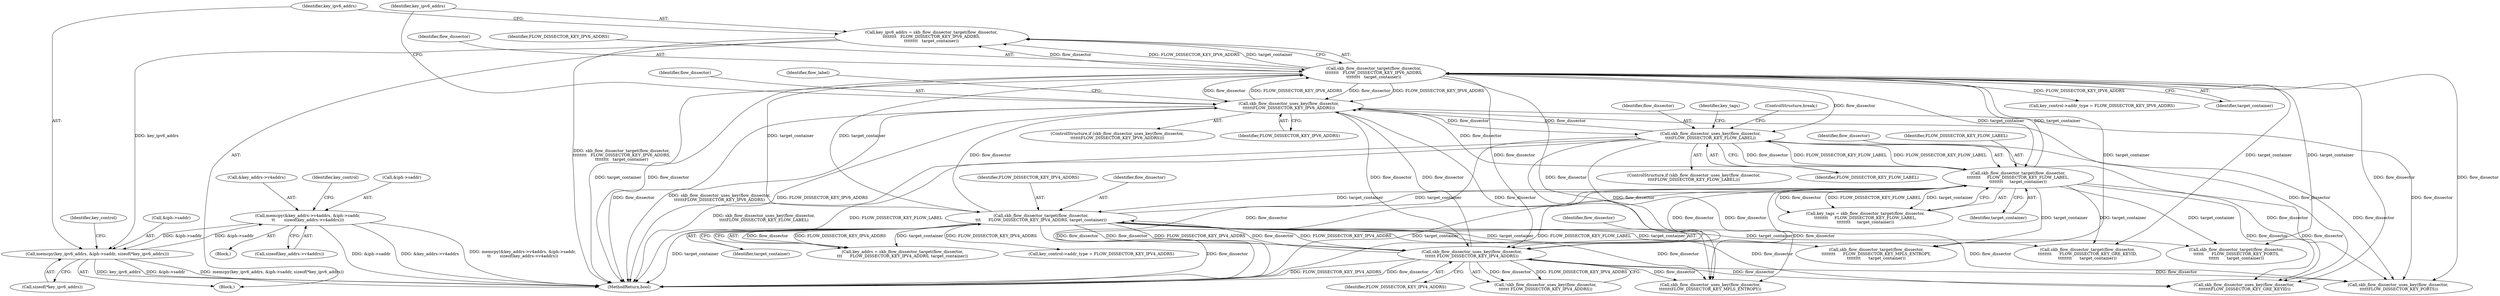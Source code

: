 digraph "0_linux_a6e544b0a88b53114bfa5a57e21b7be7a8dfc9d0@API" {
"1000243" [label="(Call,memcpy(&key_addrs->v4addrs, &iph->saddr,\n\t\t       sizeof(key_addrs->v4addrs)))"];
"1000304" [label="(Call,memcpy(key_ipv6_addrs, &iph->saddr, sizeof(*key_ipv6_addrs)))"];
"1000298" [label="(Call,key_ipv6_addrs = skb_flow_dissector_target(flow_dissector,\n\t\t\t\t\t\t\t\t   FLOW_DISSECTOR_KEY_IPV6_ADDRS,\n\t\t\t\t\t\t\t\t   target_container))"];
"1000300" [label="(Call,skb_flow_dissector_target(flow_dissector,\n\t\t\t\t\t\t\t\t   FLOW_DISSECTOR_KEY_IPV6_ADDRS,\n\t\t\t\t\t\t\t\t   target_container))"];
"1000293" [label="(Call,skb_flow_dissector_uses_key(flow_dissector,\n\t\t\t\t\t\tFLOW_DISSECTOR_KEY_IPV6_ADDRS))"];
"1000332" [label="(Call,skb_flow_dissector_target(flow_dissector,\n\t\t\t\t\t\t\t\t     FLOW_DISSECTOR_KEY_FLOW_LABEL,\n\t\t\t\t\t\t\t\t     target_container))"];
"1000326" [label="(Call,skb_flow_dissector_uses_key(flow_dissector,\n\t\t\t\tFLOW_DISSECTOR_KEY_FLOW_LABEL))"];
"1000239" [label="(Call,skb_flow_dissector_target(flow_dissector,\n\t\t\t      FLOW_DISSECTOR_KEY_IPV4_ADDRS, target_container))"];
"1000233" [label="(Call,skb_flow_dissector_uses_key(flow_dissector,\n\t\t\t\t\t\t FLOW_DISSECTOR_KEY_IPV4_ADDRS))"];
"1000243" [label="(Call,memcpy(&key_addrs->v4addrs, &iph->saddr,\n\t\t       sizeof(key_addrs->v4addrs)))"];
"1000306" [label="(Call,&iph->saddr)"];
"1000301" [label="(Identifier,flow_dissector)"];
"1000241" [label="(Identifier,FLOW_DISSECTOR_KEY_IPV4_ADDRS)"];
"1000646" [label="(Call,skb_flow_dissector_uses_key(flow_dissector,\n \t\t\t\t\t\t\tFLOW_DISSECTOR_KEY_GRE_KEYID))"];
"1000342" [label="(ControlStructure,break;)"];
"1000330" [label="(Call,key_tags = skb_flow_dissector_target(flow_dissector,\n\t\t\t\t\t\t\t\t     FLOW_DISSECTOR_KEY_FLOW_LABEL,\n\t\t\t\t\t\t\t\t     target_container))"];
"1000333" [label="(Identifier,flow_dissector)"];
"1000187" [label="(Block,)"];
"1000313" [label="(Call,key_control->addr_type = FLOW_DISSECTOR_KEY_IPV6_ADDRS)"];
"1000233" [label="(Call,skb_flow_dissector_uses_key(flow_dissector,\n\t\t\t\t\t\t FLOW_DISSECTOR_KEY_IPV4_ADDRS))"];
"1000294" [label="(Identifier,flow_dissector)"];
"1000790" [label="(Call,skb_flow_dissector_uses_key(flow_dissector,\n \t\t\t\t\tFLOW_DISSECTOR_KEY_PORTS))"];
"1000296" [label="(Block,)"];
"1000812" [label="(MethodReturn,bool)"];
"1000305" [label="(Identifier,key_ipv6_addrs)"];
"1000239" [label="(Call,skb_flow_dissector_target(flow_dissector,\n\t\t\t      FLOW_DISSECTOR_KEY_IPV4_ADDRS, target_container))"];
"1000516" [label="(Call,skb_flow_dissector_uses_key(flow_dissector,\n\t\t\t\t\t\t\tFLOW_DISSECTOR_KEY_MPLS_ENTROPY))"];
"1000326" [label="(Call,skb_flow_dissector_uses_key(flow_dissector,\n\t\t\t\tFLOW_DISSECTOR_KEY_FLOW_LABEL))"];
"1000522" [label="(Call,skb_flow_dissector_target(flow_dissector,\n\t\t\t\t\t\t\t\t      FLOW_DISSECTOR_KEY_MPLS_ENTROPY,\n\t\t\t\t\t\t\t\t      target_container))"];
"1000292" [label="(ControlStructure,if (skb_flow_dissector_uses_key(flow_dissector,\n\t\t\t\t\t\tFLOW_DISSECTOR_KEY_IPV6_ADDRS)))"];
"1000319" [label="(Identifier,flow_label)"];
"1000335" [label="(Identifier,target_container)"];
"1000232" [label="(Call,!skb_flow_dissector_uses_key(flow_dissector,\n\t\t\t\t\t\t FLOW_DISSECTOR_KEY_IPV4_ADDRS))"];
"1000299" [label="(Identifier,key_ipv6_addrs)"];
"1000234" [label="(Identifier,flow_dissector)"];
"1000310" [label="(Call,sizeof(*key_ipv6_addrs))"];
"1000298" [label="(Call,key_ipv6_addrs = skb_flow_dissector_target(flow_dissector,\n\t\t\t\t\t\t\t\t   FLOW_DISSECTOR_KEY_IPV6_ADDRS,\n\t\t\t\t\t\t\t\t   target_container))"];
"1000248" [label="(Call,&iph->saddr)"];
"1000303" [label="(Identifier,target_container)"];
"1000242" [label="(Identifier,target_container)"];
"1000325" [label="(ControlStructure,if (skb_flow_dissector_uses_key(flow_dissector,\n\t\t\t\tFLOW_DISSECTOR_KEY_FLOW_LABEL)))"];
"1000235" [label="(Identifier,FLOW_DISSECTOR_KEY_IPV4_ADDRS)"];
"1000334" [label="(Identifier,FLOW_DISSECTOR_KEY_FLOW_LABEL)"];
"1000304" [label="(Call,memcpy(key_ipv6_addrs, &iph->saddr, sizeof(*key_ipv6_addrs)))"];
"1000652" [label="(Call,skb_flow_dissector_target(flow_dissector,\n\t\t\t\t\t\t\t\t      FLOW_DISSECTOR_KEY_GRE_KEYID,\n\t\t\t\t\t\t\t\t      target_container))"];
"1000237" [label="(Call,key_addrs = skb_flow_dissector_target(flow_dissector,\n\t\t\t      FLOW_DISSECTOR_KEY_IPV4_ADDRS, target_container))"];
"1000315" [label="(Identifier,key_control)"];
"1000244" [label="(Call,&key_addrs->v4addrs)"];
"1000256" [label="(Call,key_control->addr_type = FLOW_DISSECTOR_KEY_IPV4_ADDRS)"];
"1000252" [label="(Call,sizeof(key_addrs->v4addrs))"];
"1000302" [label="(Identifier,FLOW_DISSECTOR_KEY_IPV6_ADDRS)"];
"1000243" [label="(Call,memcpy(&key_addrs->v4addrs, &iph->saddr,\n\t\t       sizeof(key_addrs->v4addrs)))"];
"1000328" [label="(Identifier,FLOW_DISSECTOR_KEY_FLOW_LABEL)"];
"1000240" [label="(Identifier,flow_dissector)"];
"1000300" [label="(Call,skb_flow_dissector_target(flow_dissector,\n\t\t\t\t\t\t\t\t   FLOW_DISSECTOR_KEY_IPV6_ADDRS,\n\t\t\t\t\t\t\t\t   target_container))"];
"1000796" [label="(Call,skb_flow_dissector_target(flow_dissector,\n\t\t\t\t\t\t      FLOW_DISSECTOR_KEY_PORTS,\n\t\t\t\t\t\t      target_container))"];
"1000293" [label="(Call,skb_flow_dissector_uses_key(flow_dissector,\n\t\t\t\t\t\tFLOW_DISSECTOR_KEY_IPV6_ADDRS))"];
"1000295" [label="(Identifier,FLOW_DISSECTOR_KEY_IPV6_ADDRS)"];
"1000327" [label="(Identifier,flow_dissector)"];
"1000331" [label="(Identifier,key_tags)"];
"1000332" [label="(Call,skb_flow_dissector_target(flow_dissector,\n\t\t\t\t\t\t\t\t     FLOW_DISSECTOR_KEY_FLOW_LABEL,\n\t\t\t\t\t\t\t\t     target_container))"];
"1000258" [label="(Identifier,key_control)"];
"1000243" -> "1000187"  [label="AST: "];
"1000243" -> "1000252"  [label="CFG: "];
"1000244" -> "1000243"  [label="AST: "];
"1000248" -> "1000243"  [label="AST: "];
"1000252" -> "1000243"  [label="AST: "];
"1000258" -> "1000243"  [label="CFG: "];
"1000243" -> "1000812"  [label="DDG: &iph->saddr"];
"1000243" -> "1000812"  [label="DDG: &key_addrs->v4addrs"];
"1000243" -> "1000812"  [label="DDG: memcpy(&key_addrs->v4addrs, &iph->saddr,\n\t\t       sizeof(key_addrs->v4addrs))"];
"1000304" -> "1000243"  [label="DDG: &iph->saddr"];
"1000243" -> "1000304"  [label="DDG: &iph->saddr"];
"1000304" -> "1000296"  [label="AST: "];
"1000304" -> "1000310"  [label="CFG: "];
"1000305" -> "1000304"  [label="AST: "];
"1000306" -> "1000304"  [label="AST: "];
"1000310" -> "1000304"  [label="AST: "];
"1000315" -> "1000304"  [label="CFG: "];
"1000304" -> "1000812"  [label="DDG: memcpy(key_ipv6_addrs, &iph->saddr, sizeof(*key_ipv6_addrs))"];
"1000304" -> "1000812"  [label="DDG: key_ipv6_addrs"];
"1000304" -> "1000812"  [label="DDG: &iph->saddr"];
"1000298" -> "1000304"  [label="DDG: key_ipv6_addrs"];
"1000298" -> "1000296"  [label="AST: "];
"1000298" -> "1000300"  [label="CFG: "];
"1000299" -> "1000298"  [label="AST: "];
"1000300" -> "1000298"  [label="AST: "];
"1000305" -> "1000298"  [label="CFG: "];
"1000298" -> "1000812"  [label="DDG: skb_flow_dissector_target(flow_dissector,\n\t\t\t\t\t\t\t\t   FLOW_DISSECTOR_KEY_IPV6_ADDRS,\n\t\t\t\t\t\t\t\t   target_container)"];
"1000300" -> "1000298"  [label="DDG: flow_dissector"];
"1000300" -> "1000298"  [label="DDG: FLOW_DISSECTOR_KEY_IPV6_ADDRS"];
"1000300" -> "1000298"  [label="DDG: target_container"];
"1000300" -> "1000303"  [label="CFG: "];
"1000301" -> "1000300"  [label="AST: "];
"1000302" -> "1000300"  [label="AST: "];
"1000303" -> "1000300"  [label="AST: "];
"1000300" -> "1000812"  [label="DDG: target_container"];
"1000300" -> "1000812"  [label="DDG: flow_dissector"];
"1000300" -> "1000233"  [label="DDG: flow_dissector"];
"1000300" -> "1000239"  [label="DDG: target_container"];
"1000300" -> "1000293"  [label="DDG: flow_dissector"];
"1000300" -> "1000293"  [label="DDG: FLOW_DISSECTOR_KEY_IPV6_ADDRS"];
"1000293" -> "1000300"  [label="DDG: flow_dissector"];
"1000293" -> "1000300"  [label="DDG: FLOW_DISSECTOR_KEY_IPV6_ADDRS"];
"1000239" -> "1000300"  [label="DDG: target_container"];
"1000332" -> "1000300"  [label="DDG: target_container"];
"1000300" -> "1000313"  [label="DDG: FLOW_DISSECTOR_KEY_IPV6_ADDRS"];
"1000300" -> "1000326"  [label="DDG: flow_dissector"];
"1000300" -> "1000332"  [label="DDG: target_container"];
"1000300" -> "1000516"  [label="DDG: flow_dissector"];
"1000300" -> "1000522"  [label="DDG: target_container"];
"1000300" -> "1000646"  [label="DDG: flow_dissector"];
"1000300" -> "1000652"  [label="DDG: target_container"];
"1000300" -> "1000790"  [label="DDG: flow_dissector"];
"1000300" -> "1000796"  [label="DDG: target_container"];
"1000293" -> "1000292"  [label="AST: "];
"1000293" -> "1000295"  [label="CFG: "];
"1000294" -> "1000293"  [label="AST: "];
"1000295" -> "1000293"  [label="AST: "];
"1000299" -> "1000293"  [label="CFG: "];
"1000319" -> "1000293"  [label="CFG: "];
"1000293" -> "1000812"  [label="DDG: flow_dissector"];
"1000293" -> "1000812"  [label="DDG: skb_flow_dissector_uses_key(flow_dissector,\n\t\t\t\t\t\tFLOW_DISSECTOR_KEY_IPV6_ADDRS)"];
"1000293" -> "1000812"  [label="DDG: FLOW_DISSECTOR_KEY_IPV6_ADDRS"];
"1000293" -> "1000233"  [label="DDG: flow_dissector"];
"1000332" -> "1000293"  [label="DDG: flow_dissector"];
"1000239" -> "1000293"  [label="DDG: flow_dissector"];
"1000233" -> "1000293"  [label="DDG: flow_dissector"];
"1000326" -> "1000293"  [label="DDG: flow_dissector"];
"1000293" -> "1000326"  [label="DDG: flow_dissector"];
"1000293" -> "1000516"  [label="DDG: flow_dissector"];
"1000293" -> "1000646"  [label="DDG: flow_dissector"];
"1000293" -> "1000790"  [label="DDG: flow_dissector"];
"1000332" -> "1000330"  [label="AST: "];
"1000332" -> "1000335"  [label="CFG: "];
"1000333" -> "1000332"  [label="AST: "];
"1000334" -> "1000332"  [label="AST: "];
"1000335" -> "1000332"  [label="AST: "];
"1000330" -> "1000332"  [label="CFG: "];
"1000332" -> "1000812"  [label="DDG: FLOW_DISSECTOR_KEY_FLOW_LABEL"];
"1000332" -> "1000812"  [label="DDG: flow_dissector"];
"1000332" -> "1000812"  [label="DDG: target_container"];
"1000332" -> "1000233"  [label="DDG: flow_dissector"];
"1000332" -> "1000239"  [label="DDG: target_container"];
"1000332" -> "1000326"  [label="DDG: FLOW_DISSECTOR_KEY_FLOW_LABEL"];
"1000332" -> "1000330"  [label="DDG: flow_dissector"];
"1000332" -> "1000330"  [label="DDG: FLOW_DISSECTOR_KEY_FLOW_LABEL"];
"1000332" -> "1000330"  [label="DDG: target_container"];
"1000326" -> "1000332"  [label="DDG: flow_dissector"];
"1000326" -> "1000332"  [label="DDG: FLOW_DISSECTOR_KEY_FLOW_LABEL"];
"1000239" -> "1000332"  [label="DDG: target_container"];
"1000332" -> "1000516"  [label="DDG: flow_dissector"];
"1000332" -> "1000522"  [label="DDG: target_container"];
"1000332" -> "1000646"  [label="DDG: flow_dissector"];
"1000332" -> "1000652"  [label="DDG: target_container"];
"1000332" -> "1000790"  [label="DDG: flow_dissector"];
"1000332" -> "1000796"  [label="DDG: target_container"];
"1000326" -> "1000325"  [label="AST: "];
"1000326" -> "1000328"  [label="CFG: "];
"1000327" -> "1000326"  [label="AST: "];
"1000328" -> "1000326"  [label="AST: "];
"1000331" -> "1000326"  [label="CFG: "];
"1000342" -> "1000326"  [label="CFG: "];
"1000326" -> "1000812"  [label="DDG: skb_flow_dissector_uses_key(flow_dissector,\n\t\t\t\tFLOW_DISSECTOR_KEY_FLOW_LABEL)"];
"1000326" -> "1000812"  [label="DDG: FLOW_DISSECTOR_KEY_FLOW_LABEL"];
"1000326" -> "1000812"  [label="DDG: flow_dissector"];
"1000326" -> "1000233"  [label="DDG: flow_dissector"];
"1000326" -> "1000516"  [label="DDG: flow_dissector"];
"1000326" -> "1000646"  [label="DDG: flow_dissector"];
"1000326" -> "1000790"  [label="DDG: flow_dissector"];
"1000239" -> "1000237"  [label="AST: "];
"1000239" -> "1000242"  [label="CFG: "];
"1000240" -> "1000239"  [label="AST: "];
"1000241" -> "1000239"  [label="AST: "];
"1000242" -> "1000239"  [label="AST: "];
"1000237" -> "1000239"  [label="CFG: "];
"1000239" -> "1000812"  [label="DDG: flow_dissector"];
"1000239" -> "1000812"  [label="DDG: target_container"];
"1000239" -> "1000233"  [label="DDG: flow_dissector"];
"1000239" -> "1000233"  [label="DDG: FLOW_DISSECTOR_KEY_IPV4_ADDRS"];
"1000239" -> "1000237"  [label="DDG: flow_dissector"];
"1000239" -> "1000237"  [label="DDG: FLOW_DISSECTOR_KEY_IPV4_ADDRS"];
"1000239" -> "1000237"  [label="DDG: target_container"];
"1000233" -> "1000239"  [label="DDG: flow_dissector"];
"1000233" -> "1000239"  [label="DDG: FLOW_DISSECTOR_KEY_IPV4_ADDRS"];
"1000239" -> "1000256"  [label="DDG: FLOW_DISSECTOR_KEY_IPV4_ADDRS"];
"1000239" -> "1000516"  [label="DDG: flow_dissector"];
"1000239" -> "1000522"  [label="DDG: target_container"];
"1000239" -> "1000646"  [label="DDG: flow_dissector"];
"1000239" -> "1000652"  [label="DDG: target_container"];
"1000239" -> "1000790"  [label="DDG: flow_dissector"];
"1000239" -> "1000796"  [label="DDG: target_container"];
"1000233" -> "1000232"  [label="AST: "];
"1000233" -> "1000235"  [label="CFG: "];
"1000234" -> "1000233"  [label="AST: "];
"1000235" -> "1000233"  [label="AST: "];
"1000232" -> "1000233"  [label="CFG: "];
"1000233" -> "1000812"  [label="DDG: FLOW_DISSECTOR_KEY_IPV4_ADDRS"];
"1000233" -> "1000812"  [label="DDG: flow_dissector"];
"1000233" -> "1000232"  [label="DDG: flow_dissector"];
"1000233" -> "1000232"  [label="DDG: FLOW_DISSECTOR_KEY_IPV4_ADDRS"];
"1000233" -> "1000516"  [label="DDG: flow_dissector"];
"1000233" -> "1000646"  [label="DDG: flow_dissector"];
"1000233" -> "1000790"  [label="DDG: flow_dissector"];
}
